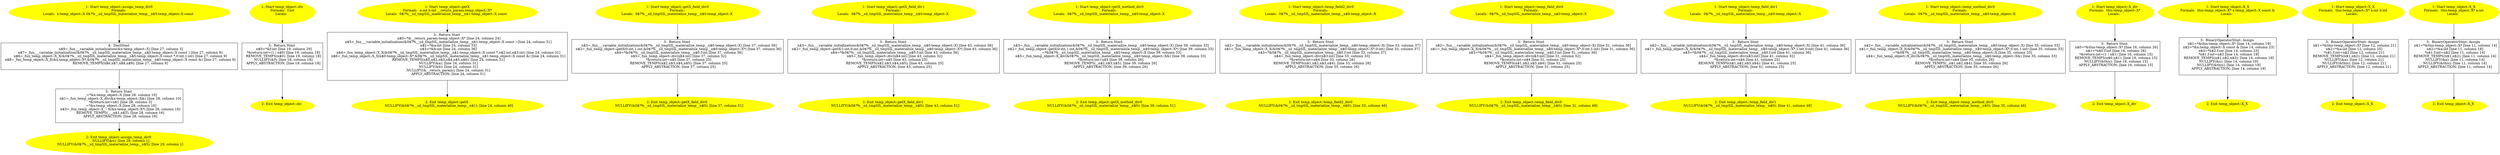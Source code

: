 /* @generated */
digraph cfg {
"assign_temp_div0#temp_object#6618523570396537240.fa2055065ca23850cee50c855993cd3a_1" [label="1: Start temp_object::assign_temp_div0\nFormals: \nLocals:  x:temp_object::X 0$?%__sil_tmpSIL_materialize_temp__n$5:temp_object::X const  \n  " color=yellow style=filled]
	

	 "assign_temp_div0#temp_object#6618523570396537240.fa2055065ca23850cee50c855993cd3a_1" -> "assign_temp_div0#temp_object#6618523570396537240.fa2055065ca23850cee50c855993cd3a_4" ;
"assign_temp_div0#temp_object#6618523570396537240.fa2055065ca23850cee50c855993cd3a_2" [label="2: Exit temp_object::assign_temp_div0 \n   NULLIFY(&x); [line 29, column 1]\n  NULLIFY(&0$?%__sil_tmpSIL_materialize_temp__n$5); [line 29, column 1]\n " color=yellow style=filled]
	

"assign_temp_div0#temp_object#6618523570396537240.fa2055065ca23850cee50c855993cd3a_3" [label="3:  Return Stmt \n   _=*&x:temp_object::X [line 28, column 10]\n  n$1=_fun_temp_object::X_div(&x:temp_object::X&) [line 28, column 10]\n  *&return:int=n$1 [line 28, column 3]\n  _=*&x:temp_object::X [line 28, column 16]\n  n$3=_fun_temp_object::X_~X(&x:temp_object::X*) [line 28, column 16]\n  REMOVE_TEMPS(_,_,n$1,n$3); [line 28, column 16]\n  APPLY_ABSTRACTION; [line 28, column 16]\n " shape="box"]
	

	 "assign_temp_div0#temp_object#6618523570396537240.fa2055065ca23850cee50c855993cd3a_3" -> "assign_temp_div0#temp_object#6618523570396537240.fa2055065ca23850cee50c855993cd3a_2" ;
"assign_temp_div0#temp_object#6618523570396537240.fa2055065ca23850cee50c855993cd3a_4" [label="4:  DeclStmt \n   n$9=_fun___variable_initialization(&x:temp_object::X) [line 27, column 3]\n  n$7=_fun___variable_initialization(&0$?%__sil_tmpSIL_materialize_temp__n$5:temp_object::X const ) [line 27, column 9]\n  n$6=_fun_temp_object::X_X(&0$?%__sil_tmpSIL_materialize_temp__n$5:temp_object::X const *,0:int,1:int) [line 27, column 9]\n  n$8=_fun_temp_object::X_X(&x:temp_object::X*,&0$?%__sil_tmpSIL_materialize_temp__n$5:temp_object::X const &) [line 27, column 9]\n  REMOVE_TEMPS(n$6,n$7,n$8,n$9); [line 27, column 9]\n " shape="box"]
	

	 "assign_temp_div0#temp_object#6618523570396537240.fa2055065ca23850cee50c855993cd3a_4" -> "assign_temp_div0#temp_object#6618523570396537240.fa2055065ca23850cee50c855993cd3a_3" ;
"div#temp_object#8235742009211935218.2061ea7bd543a21042cf00f2dbeefd91_1" [label="1: Start temp_object::div\nFormals:  f:int\nLocals:  \n  " color=yellow style=filled]
	

	 "div#temp_object#8235742009211935218.2061ea7bd543a21042cf00f2dbeefd91_1" -> "div#temp_object#8235742009211935218.2061ea7bd543a21042cf00f2dbeefd91_3" ;
"div#temp_object#8235742009211935218.2061ea7bd543a21042cf00f2dbeefd91_2" [label="2: Exit temp_object::div \n  " color=yellow style=filled]
	

"div#temp_object#8235742009211935218.2061ea7bd543a21042cf00f2dbeefd91_3" [label="3:  Return Stmt \n   n$0=*&f:int [line 19, column 29]\n  *&return:int=(1 / n$0) [line 19, column 18]\n  REMOVE_TEMPS(n$0); [line 19, column 18]\n  NULLIFY(&f); [line 19, column 18]\n  APPLY_ABSTRACTION; [line 19, column 18]\n " shape="box"]
	

	 "div#temp_object#8235742009211935218.2061ea7bd543a21042cf00f2dbeefd91_3" -> "div#temp_object#8235742009211935218.2061ea7bd543a21042cf00f2dbeefd91_2" ;
"getX#temp_object(class temp_object::X)#4720444219866178245.c6d7bacbd2aa751dffef569ff17890e7_1" [label="1: Start temp_object::getX\nFormals:  a:int b:int __return_param:temp_object::X*\nLocals:  0$?%__sil_tmpSIL_materialize_temp__n$1:temp_object::X const  \n  " color=yellow style=filled]
	

	 "getX#temp_object(class temp_object::X)#4720444219866178245.c6d7bacbd2aa751dffef569ff17890e7_1" -> "getX#temp_object(class temp_object::X)#4720444219866178245.c6d7bacbd2aa751dffef569ff17890e7_3" ;
"getX#temp_object(class temp_object::X)#4720444219866178245.c6d7bacbd2aa751dffef569ff17890e7_2" [label="2: Exit temp_object::getX \n   NULLIFY(&0$?%__sil_tmpSIL_materialize_temp__n$1); [line 24, column 40]\n " color=yellow style=filled]
	

"getX#temp_object(class temp_object::X)#4720444219866178245.c6d7bacbd2aa751dffef569ff17890e7_3" [label="3:  Return Stmt \n   n$0=*&__return_param:temp_object::X* [line 24, column 24]\n  n$5=_fun___variable_initialization(&0$?%__sil_tmpSIL_materialize_temp__n$1:temp_object::X const ) [line 24, column 31]\n  n$2=*&a:int [line 24, column 33]\n  n$3=*&b:int [line 24, column 36]\n  n$4=_fun_temp_object::X_X(&0$?%__sil_tmpSIL_materialize_temp__n$1:temp_object::X const *,n$2:int,n$3:int) [line 24, column 31]\n  n$6=_fun_temp_object::X_X(n$0:temp_object::X*,&0$?%__sil_tmpSIL_materialize_temp__n$1:temp_object::X const &) [line 24, column 31]\n  REMOVE_TEMPS(n$0,n$2,n$3,n$4,n$5,n$6); [line 24, column 31]\n  NULLIFY(&a); [line 24, column 31]\n  NULLIFY(&b); [line 24, column 31]\n  NULLIFY(&__return_param); [line 24, column 31]\n  APPLY_ABSTRACTION; [line 24, column 31]\n " shape="box"]
	

	 "getX#temp_object(class temp_object::X)#4720444219866178245.c6d7bacbd2aa751dffef569ff17890e7_3" -> "getX#temp_object(class temp_object::X)#4720444219866178245.c6d7bacbd2aa751dffef569ff17890e7_2" ;
"getX_field_div0#temp_object#12698122843139253036.854c4a3940ca05110785248e1303db49_1" [label="1: Start temp_object::getX_field_div0\nFormals: \nLocals:  0$?%__sil_tmpSIL_materialize_temp__n$0:temp_object::X \n  " color=yellow style=filled]
	

	 "getX_field_div0#temp_object#12698122843139253036.854c4a3940ca05110785248e1303db49_1" -> "getX_field_div0#temp_object#12698122843139253036.854c4a3940ca05110785248e1303db49_3" ;
"getX_field_div0#temp_object#12698122843139253036.854c4a3940ca05110785248e1303db49_2" [label="2: Exit temp_object::getX_field_div0 \n   NULLIFY(&0$?%__sil_tmpSIL_materialize_temp__n$0); [line 37, column 51]\n " color=yellow style=filled]
	

"getX_field_div0#temp_object#12698122843139253036.854c4a3940ca05110785248e1303db49_3" [label="3:  Return Stmt \n   n$3=_fun___variable_initialization(&0$?%__sil_tmpSIL_materialize_temp__n$0:temp_object::X) [line 37, column 36]\n  n$2=_fun_temp_object::getX(0:int,1:int,&0$?%__sil_tmpSIL_materialize_temp__n$0:temp_object::X*) [line 37, column 36]\n  n$4=*&0$?%__sil_tmpSIL_materialize_temp__n$0.f:int [line 37, column 36]\n  n$5=_fun_temp_object::div(n$4:int) [line 37, column 32]\n  *&return:int=n$5 [line 37, column 25]\n  REMOVE_TEMPS(n$2,n$3,n$4,n$5); [line 37, column 25]\n  APPLY_ABSTRACTION; [line 37, column 25]\n " shape="box"]
	

	 "getX_field_div0#temp_object#12698122843139253036.854c4a3940ca05110785248e1303db49_3" -> "getX_field_div0#temp_object#12698122843139253036.854c4a3940ca05110785248e1303db49_2" ;
"getX_field_div1#temp_object#11953596240866039963.ee557e5aaabf95f2c8b1284adfc7249e_1" [label="1: Start temp_object::getX_field_div1\nFormals: \nLocals:  0$?%__sil_tmpSIL_materialize_temp__n$0:temp_object::X \n  " color=yellow style=filled]
	

	 "getX_field_div1#temp_object#11953596240866039963.ee557e5aaabf95f2c8b1284adfc7249e_1" -> "getX_field_div1#temp_object#11953596240866039963.ee557e5aaabf95f2c8b1284adfc7249e_3" ;
"getX_field_div1#temp_object#11953596240866039963.ee557e5aaabf95f2c8b1284adfc7249e_2" [label="2: Exit temp_object::getX_field_div1 \n   NULLIFY(&0$?%__sil_tmpSIL_materialize_temp__n$0); [line 43, column 51]\n " color=yellow style=filled]
	

"getX_field_div1#temp_object#11953596240866039963.ee557e5aaabf95f2c8b1284adfc7249e_3" [label="3:  Return Stmt \n   n$3=_fun___variable_initialization(&0$?%__sil_tmpSIL_materialize_temp__n$0:temp_object::X) [line 43, column 36]\n  n$2=_fun_temp_object::getX(1:int,0:int,&0$?%__sil_tmpSIL_materialize_temp__n$0:temp_object::X*) [line 43, column 36]\n  n$4=*&0$?%__sil_tmpSIL_materialize_temp__n$0.f:int [line 43, column 36]\n  n$5=_fun_temp_object::div(n$4:int) [line 43, column 32]\n  *&return:int=n$5 [line 43, column 25]\n  REMOVE_TEMPS(n$2,n$3,n$4,n$5); [line 43, column 25]\n  APPLY_ABSTRACTION; [line 43, column 25]\n " shape="box"]
	

	 "getX_field_div1#temp_object#11953596240866039963.ee557e5aaabf95f2c8b1284adfc7249e_3" -> "getX_field_div1#temp_object#11953596240866039963.ee557e5aaabf95f2c8b1284adfc7249e_2" ;
"getX_method_div0#temp_object#10654710522454889600.9c743f651914acdd07ad2c70becfd89c_1" [label="1: Start temp_object::getX_method_div0\nFormals: \nLocals:  0$?%__sil_tmpSIL_materialize_temp__n$0:temp_object::X \n  " color=yellow style=filled]
	

	 "getX_method_div0#temp_object#10654710522454889600.9c743f651914acdd07ad2c70becfd89c_1" -> "getX_method_div0#temp_object#10654710522454889600.9c743f651914acdd07ad2c70becfd89c_3" ;
"getX_method_div0#temp_object#10654710522454889600.9c743f651914acdd07ad2c70becfd89c_2" [label="2: Exit temp_object::getX_method_div0 \n   NULLIFY(&0$?%__sil_tmpSIL_materialize_temp__n$0); [line 39, column 51]\n " color=yellow style=filled]
	

"getX_method_div0#temp_object#10654710522454889600.9c743f651914acdd07ad2c70becfd89c_3" [label="3:  Return Stmt \n   n$3=_fun___variable_initialization(&0$?%__sil_tmpSIL_materialize_temp__n$0:temp_object::X) [line 39, column 33]\n  n$2=_fun_temp_object::getX(0:int,1:int,&0$?%__sil_tmpSIL_materialize_temp__n$0:temp_object::X*) [line 39, column 33]\n  _=*&0$?%__sil_tmpSIL_materialize_temp__n$0:temp_object::X [line 39, column 33]\n  n$5=_fun_temp_object::X_div(&0$?%__sil_tmpSIL_materialize_temp__n$0:temp_object::X&) [line 39, column 33]\n  *&return:int=n$5 [line 39, column 26]\n  REMOVE_TEMPS(_,n$2,n$3,n$5); [line 39, column 26]\n  APPLY_ABSTRACTION; [line 39, column 26]\n " shape="box"]
	

	 "getX_method_div0#temp_object#10654710522454889600.9c743f651914acdd07ad2c70becfd89c_3" -> "getX_method_div0#temp_object#10654710522454889600.9c743f651914acdd07ad2c70becfd89c_2" ;
"temp_field2_div0#temp_object#17763200808338657027.dd874be310bbf8e78129b073d73ad49f_1" [label="1: Start temp_object::temp_field2_div0\nFormals: \nLocals:  0$?%__sil_tmpSIL_materialize_temp__n$0:temp_object::X \n  " color=yellow style=filled]
	

	 "temp_field2_div0#temp_object#17763200808338657027.dd874be310bbf8e78129b073d73ad49f_1" -> "temp_field2_div0#temp_object#17763200808338657027.dd874be310bbf8e78129b073d73ad49f_3" ;
"temp_field2_div0#temp_object#17763200808338657027.dd874be310bbf8e78129b073d73ad49f_2" [label="2: Exit temp_object::temp_field2_div0 \n   NULLIFY(&0$?%__sil_tmpSIL_materialize_temp__n$0); [line 33, column 46]\n " color=yellow style=filled]
	

"temp_field2_div0#temp_object#17763200808338657027.dd874be310bbf8e78129b073d73ad49f_3" [label="3:  Return Stmt \n   n$2=_fun___variable_initialization(&0$?%__sil_tmpSIL_materialize_temp__n$0:temp_object::X) [line 33, column 37]\n  n$1=_fun_temp_object::X_X(&0$?%__sil_tmpSIL_materialize_temp__n$0:temp_object::X*,0:int) [line 33, column 37]\n  n$3=*&0$?%__sil_tmpSIL_materialize_temp__n$0.f:int [line 33, column 37]\n  n$4=_fun_temp_object::div(n$3:int) [line 33, column 33]\n  *&return:int=n$4 [line 33, column 26]\n  REMOVE_TEMPS(n$1,n$2,n$3,n$4); [line 33, column 26]\n  APPLY_ABSTRACTION; [line 33, column 26]\n " shape="box"]
	

	 "temp_field2_div0#temp_object#17763200808338657027.dd874be310bbf8e78129b073d73ad49f_3" -> "temp_field2_div0#temp_object#17763200808338657027.dd874be310bbf8e78129b073d73ad49f_2" ;
"temp_field_div0#temp_object#15412040659245592666.f5d0fb2d0c8f868e114b6379ad654aef_1" [label="1: Start temp_object::temp_field_div0\nFormals: \nLocals:  0$?%__sil_tmpSIL_materialize_temp__n$0:temp_object::X \n  " color=yellow style=filled]
	

	 "temp_field_div0#temp_object#15412040659245592666.f5d0fb2d0c8f868e114b6379ad654aef_1" -> "temp_field_div0#temp_object#15412040659245592666.f5d0fb2d0c8f868e114b6379ad654aef_3" ;
"temp_field_div0#temp_object#15412040659245592666.f5d0fb2d0c8f868e114b6379ad654aef_2" [label="2: Exit temp_object::temp_field_div0 \n   NULLIFY(&0$?%__sil_tmpSIL_materialize_temp__n$0); [line 31, column 48]\n " color=yellow style=filled]
	

"temp_field_div0#temp_object#15412040659245592666.f5d0fb2d0c8f868e114b6379ad654aef_3" [label="3:  Return Stmt \n   n$2=_fun___variable_initialization(&0$?%__sil_tmpSIL_materialize_temp__n$0:temp_object::X) [line 31, column 36]\n  n$1=_fun_temp_object::X_X(&0$?%__sil_tmpSIL_materialize_temp__n$0:temp_object::X*,0:int,1:int) [line 31, column 36]\n  n$3=*&0$?%__sil_tmpSIL_materialize_temp__n$0.f:int [line 31, column 36]\n  n$4=_fun_temp_object::div(n$3:int) [line 31, column 32]\n  *&return:int=n$4 [line 31, column 25]\n  REMOVE_TEMPS(n$1,n$2,n$3,n$4); [line 31, column 25]\n  APPLY_ABSTRACTION; [line 31, column 25]\n " shape="box"]
	

	 "temp_field_div0#temp_object#15412040659245592666.f5d0fb2d0c8f868e114b6379ad654aef_3" -> "temp_field_div0#temp_object#15412040659245592666.f5d0fb2d0c8f868e114b6379ad654aef_2" ;
"temp_field_div1#temp_object#14919979518945721169.463c8bf1b85b2fefc9473e70e135e02d_1" [label="1: Start temp_object::temp_field_div1\nFormals: \nLocals:  0$?%__sil_tmpSIL_materialize_temp__n$0:temp_object::X \n  " color=yellow style=filled]
	

	 "temp_field_div1#temp_object#14919979518945721169.463c8bf1b85b2fefc9473e70e135e02d_1" -> "temp_field_div1#temp_object#14919979518945721169.463c8bf1b85b2fefc9473e70e135e02d_3" ;
"temp_field_div1#temp_object#14919979518945721169.463c8bf1b85b2fefc9473e70e135e02d_2" [label="2: Exit temp_object::temp_field_div1 \n   NULLIFY(&0$?%__sil_tmpSIL_materialize_temp__n$0); [line 41, column 48]\n " color=yellow style=filled]
	

"temp_field_div1#temp_object#14919979518945721169.463c8bf1b85b2fefc9473e70e135e02d_3" [label="3:  Return Stmt \n   n$2=_fun___variable_initialization(&0$?%__sil_tmpSIL_materialize_temp__n$0:temp_object::X) [line 41, column 36]\n  n$1=_fun_temp_object::X_X(&0$?%__sil_tmpSIL_materialize_temp__n$0:temp_object::X*,1:int,0:int) [line 41, column 36]\n  n$3=*&0$?%__sil_tmpSIL_materialize_temp__n$0.f:int [line 41, column 36]\n  n$4=_fun_temp_object::div(n$3:int) [line 41, column 32]\n  *&return:int=n$4 [line 41, column 25]\n  REMOVE_TEMPS(n$1,n$2,n$3,n$4); [line 41, column 25]\n  APPLY_ABSTRACTION; [line 41, column 25]\n " shape="box"]
	

	 "temp_field_div1#temp_object#14919979518945721169.463c8bf1b85b2fefc9473e70e135e02d_3" -> "temp_field_div1#temp_object#14919979518945721169.463c8bf1b85b2fefc9473e70e135e02d_2" ;
"temp_method_div0#temp_object#17009651611825801298.b27a48cdb872e8bc72f1181813e5d666_1" [label="1: Start temp_object::temp_method_div0\nFormals: \nLocals:  0$?%__sil_tmpSIL_materialize_temp__n$0:temp_object::X \n  " color=yellow style=filled]
	

	 "temp_method_div0#temp_object#17009651611825801298.b27a48cdb872e8bc72f1181813e5d666_1" -> "temp_method_div0#temp_object#17009651611825801298.b27a48cdb872e8bc72f1181813e5d666_3" ;
"temp_method_div0#temp_object#17009651611825801298.b27a48cdb872e8bc72f1181813e5d666_2" [label="2: Exit temp_object::temp_method_div0 \n   NULLIFY(&0$?%__sil_tmpSIL_materialize_temp__n$0); [line 35, column 48]\n " color=yellow style=filled]
	

"temp_method_div0#temp_object#17009651611825801298.b27a48cdb872e8bc72f1181813e5d666_3" [label="3:  Return Stmt \n   n$2=_fun___variable_initialization(&0$?%__sil_tmpSIL_materialize_temp__n$0:temp_object::X) [line 35, column 33]\n  n$1=_fun_temp_object::X_X(&0$?%__sil_tmpSIL_materialize_temp__n$0:temp_object::X*,0:int,1:int) [line 35, column 33]\n  _=*&0$?%__sil_tmpSIL_materialize_temp__n$0:temp_object::X [line 35, column 33]\n  n$4=_fun_temp_object::X_div(&0$?%__sil_tmpSIL_materialize_temp__n$0:temp_object::X&) [line 35, column 33]\n  *&return:int=n$4 [line 35, column 26]\n  REMOVE_TEMPS(_,n$1,n$2,n$4); [line 35, column 26]\n  APPLY_ABSTRACTION; [line 35, column 26]\n " shape="box"]
	

	 "temp_method_div0#temp_object#17009651611825801298.b27a48cdb872e8bc72f1181813e5d666_3" -> "temp_method_div0#temp_object#17009651611825801298.b27a48cdb872e8bc72f1181813e5d666_2" ;
"div#X#temp_object#(12460299690567563818).008eb806654973dcd60bef3460e7ab63_1" [label="1: Start temp_object::X_div\nFormals:  this:temp_object::X*\nLocals:  \n  " color=yellow style=filled]
	

	 "div#X#temp_object#(12460299690567563818).008eb806654973dcd60bef3460e7ab63_1" -> "div#X#temp_object#(12460299690567563818).008eb806654973dcd60bef3460e7ab63_3" ;
"div#X#temp_object#(12460299690567563818).008eb806654973dcd60bef3460e7ab63_2" [label="2: Exit temp_object::X_div \n  " color=yellow style=filled]
	

"div#X#temp_object#(12460299690567563818).008eb806654973dcd60bef3460e7ab63_3" [label="3:  Return Stmt \n   n$0=*&this:temp_object::X* [line 16, column 26]\n  n$1=*n$0.f:int [line 16, column 26]\n  *&return:int=(1 / n$1) [line 16, column 15]\n  REMOVE_TEMPS(n$0,n$1); [line 16, column 15]\n  NULLIFY(&this); [line 16, column 15]\n  APPLY_ABSTRACTION; [line 16, column 15]\n " shape="box"]
	

	 "div#X#temp_object#(12460299690567563818).008eb806654973dcd60bef3460e7ab63_3" -> "div#X#temp_object#(12460299690567563818).008eb806654973dcd60bef3460e7ab63_2" ;
"X#X#temp_object#{5376484276992466061}.a1cfaf9ee9d8c713d3d1751acbb77f32_1" [label="1: Start temp_object::X_X\nFormals:  this:temp_object::X* x:temp_object::X const &\nLocals:  \n  " color=yellow style=filled]
	

	 "X#X#temp_object#{5376484276992466061}.a1cfaf9ee9d8c713d3d1751acbb77f32_1" -> "X#X#temp_object#{5376484276992466061}.a1cfaf9ee9d8c713d3d1751acbb77f32_3" ;
"X#X#temp_object#{5376484276992466061}.a1cfaf9ee9d8c713d3d1751acbb77f32_2" [label="2: Exit temp_object::X_X \n  " color=yellow style=filled]
	

"X#X#temp_object#{5376484276992466061}.a1cfaf9ee9d8c713d3d1751acbb77f32_3" [label="3:  BinaryOperatorStmt: Assign \n   n$1=*&this:temp_object::X* [line 14, column 19]\n  n$2=*&x:temp_object::X const & [line 14, column 23]\n  n$3=*n$2.f:int [line 14, column 23]\n  *n$1.f:int=n$3 [line 14, column 19]\n  REMOVE_TEMPS(n$1,n$2,n$3); [line 14, column 19]\n  NULLIFY(&x); [line 14, column 19]\n  NULLIFY(&this); [line 14, column 19]\n  APPLY_ABSTRACTION; [line 14, column 19]\n " shape="box"]
	

	 "X#X#temp_object#{5376484276992466061}.a1cfaf9ee9d8c713d3d1751acbb77f32_3" -> "X#X#temp_object#{5376484276992466061}.a1cfaf9ee9d8c713d3d1751acbb77f32_2" ;
"X#X#temp_object#{8598480124712426466}.7071c692af425a15518693ebe50ba781_1" [label="1: Start temp_object::X_X\nFormals:  this:temp_object::X* a:int b:int\nLocals:  \n  " color=yellow style=filled]
	

	 "X#X#temp_object#{8598480124712426466}.7071c692af425a15518693ebe50ba781_1" -> "X#X#temp_object#{8598480124712426466}.7071c692af425a15518693ebe50ba781_3" ;
"X#X#temp_object#{8598480124712426466}.7071c692af425a15518693ebe50ba781_2" [label="2: Exit temp_object::X_X \n  " color=yellow style=filled]
	

"X#X#temp_object#{8598480124712426466}.7071c692af425a15518693ebe50ba781_3" [label="3:  BinaryOperatorStmt: Assign \n   n$1=*&this:temp_object::X* [line 12, column 21]\n  n$2=*&a:int [line 12, column 25]\n  *n$1.f:int=n$2 [line 12, column 21]\n  REMOVE_TEMPS(n$1,n$2); [line 12, column 21]\n  NULLIFY(&a); [line 12, column 21]\n  NULLIFY(&this); [line 12, column 21]\n  APPLY_ABSTRACTION; [line 12, column 21]\n " shape="box"]
	

	 "X#X#temp_object#{8598480124712426466}.7071c692af425a15518693ebe50ba781_3" -> "X#X#temp_object#{8598480124712426466}.7071c692af425a15518693ebe50ba781_2" ;
"X#X#temp_object#{9561113765655638015}.59d66724d587fdb6aca1a26e1f705f23_1" [label="1: Start temp_object::X_X\nFormals:  this:temp_object::X* a:int\nLocals:  \n  " color=yellow style=filled]
	

	 "X#X#temp_object#{9561113765655638015}.59d66724d587fdb6aca1a26e1f705f23_1" -> "X#X#temp_object#{9561113765655638015}.59d66724d587fdb6aca1a26e1f705f23_3" ;
"X#X#temp_object#{9561113765655638015}.59d66724d587fdb6aca1a26e1f705f23_2" [label="2: Exit temp_object::X_X \n  " color=yellow style=filled]
	

"X#X#temp_object#{9561113765655638015}.59d66724d587fdb6aca1a26e1f705f23_3" [label="3:  BinaryOperatorStmt: Assign \n   n$1=*&this:temp_object::X* [line 11, column 14]\n  n$2=*&a:int [line 11, column 18]\n  *n$1.f:int=n$2 [line 11, column 14]\n  REMOVE_TEMPS(n$1,n$2); [line 11, column 14]\n  NULLIFY(&a); [line 11, column 14]\n  NULLIFY(&this); [line 11, column 14]\n  APPLY_ABSTRACTION; [line 11, column 14]\n " shape="box"]
	

	 "X#X#temp_object#{9561113765655638015}.59d66724d587fdb6aca1a26e1f705f23_3" -> "X#X#temp_object#{9561113765655638015}.59d66724d587fdb6aca1a26e1f705f23_2" ;
}
